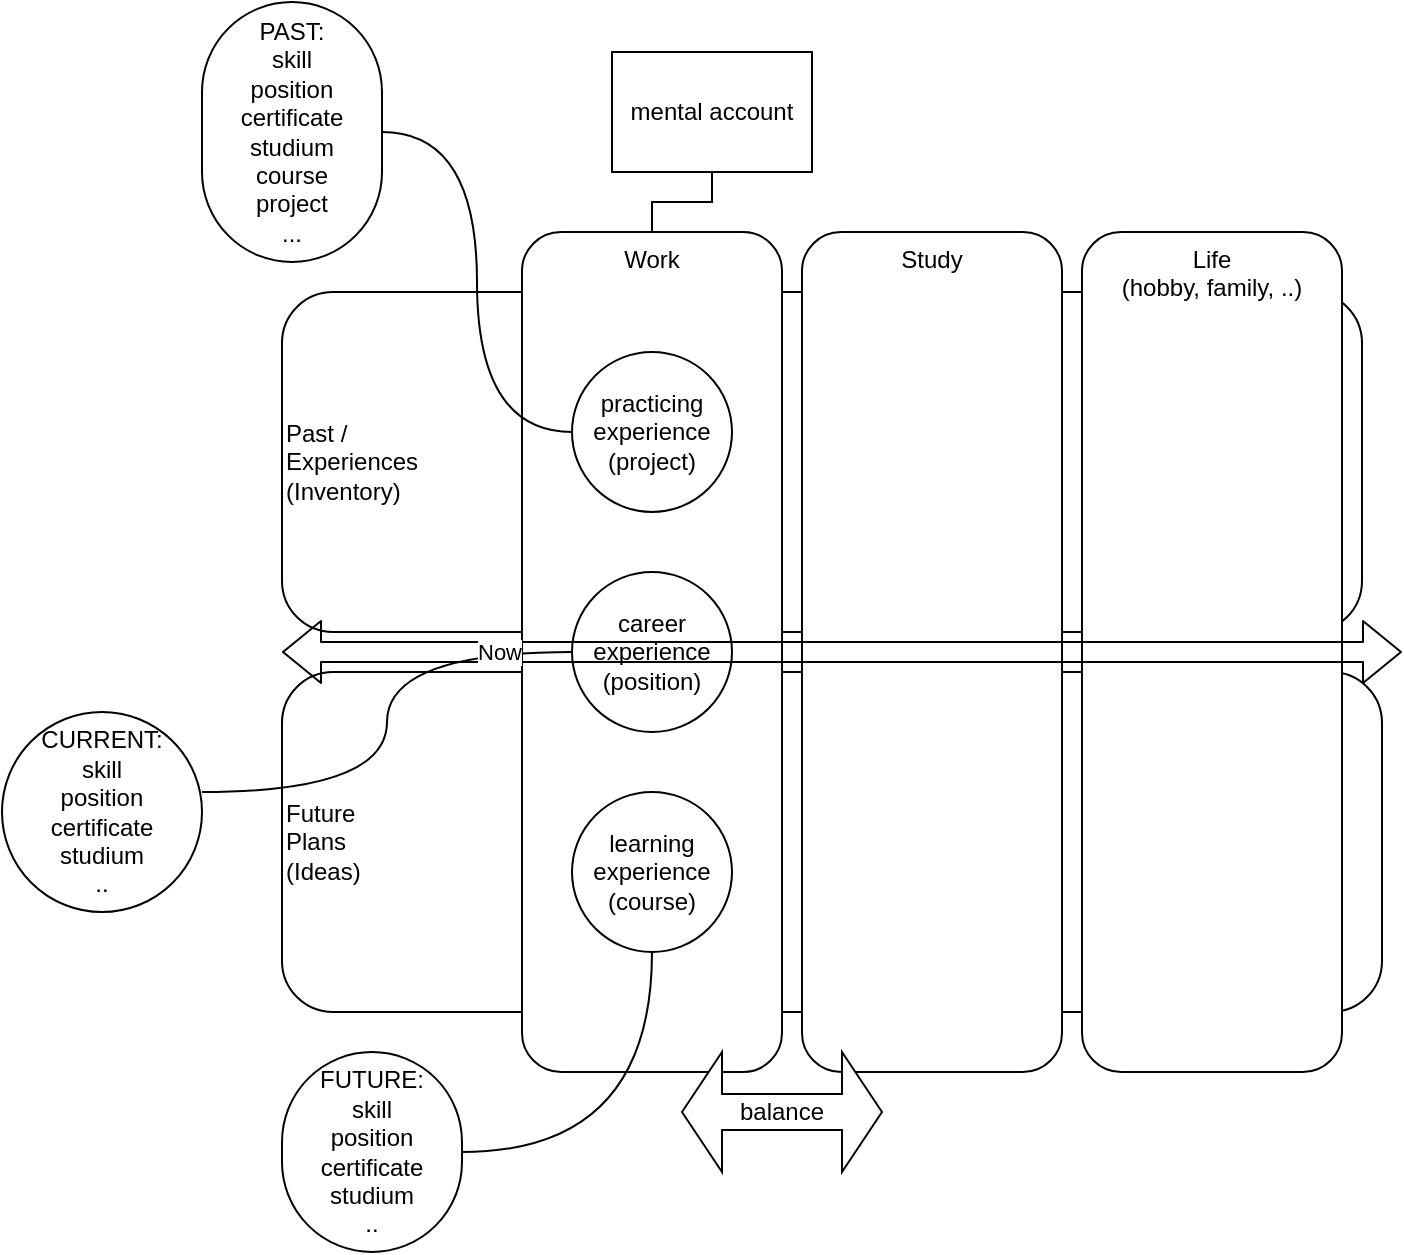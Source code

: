 <mxfile version="13.4.5" type="device"><diagram id="iSd0ANo6OT04mT_GWBm-" name="Page-1"><mxGraphModel dx="1092" dy="816" grid="1" gridSize="10" guides="1" tooltips="1" connect="1" arrows="1" fold="1" page="1" pageScale="1" pageWidth="827" pageHeight="1169" math="0" shadow="0"><root><mxCell id="0"/><mxCell id="1" parent="0"/><mxCell id="_wqP9k3UtfXgOjQZobHE-1" value="Past /&lt;br&gt;Experiences&lt;br&gt;(Inventory)" style="rounded=1;whiteSpace=wrap;html=1;align=left;" vertex="1" parent="1"><mxGeometry x="210" y="270" width="540" height="170" as="geometry"/></mxCell><mxCell id="_wqP9k3UtfXgOjQZobHE-2" value="Future&lt;br&gt;Plans&lt;br&gt;(Ideas)" style="rounded=1;whiteSpace=wrap;html=1;align=left;" vertex="1" parent="1"><mxGeometry x="210" y="460" width="550" height="170" as="geometry"/></mxCell><mxCell id="_wqP9k3UtfXgOjQZobHE-3" value="Study" style="rounded=1;whiteSpace=wrap;html=1;verticalAlign=top;" vertex="1" parent="1"><mxGeometry x="470" y="240" width="130" height="420" as="geometry"/></mxCell><mxCell id="_wqP9k3UtfXgOjQZobHE-4" value="Work" style="rounded=1;whiteSpace=wrap;html=1;verticalAlign=top;" vertex="1" parent="1"><mxGeometry x="330" y="240" width="130" height="420" as="geometry"/></mxCell><mxCell id="_wqP9k3UtfXgOjQZobHE-5" value="practicing&lt;br&gt;experience&lt;br&gt;(project)" style="ellipse;whiteSpace=wrap;html=1;aspect=fixed;align=center;" vertex="1" parent="1"><mxGeometry x="355" y="300" width="80" height="80" as="geometry"/></mxCell><mxCell id="_wqP9k3UtfXgOjQZobHE-6" value="learning&lt;br&gt;experience&lt;br&gt;(course)" style="ellipse;whiteSpace=wrap;html=1;aspect=fixed;align=center;" vertex="1" parent="1"><mxGeometry x="355" y="520" width="80" height="80" as="geometry"/></mxCell><mxCell id="_wqP9k3UtfXgOjQZobHE-10" value="career&lt;br&gt;experience&lt;br&gt;(position)" style="ellipse;whiteSpace=wrap;html=1;aspect=fixed;align=center;" vertex="1" parent="1"><mxGeometry x="355" y="410" width="80" height="80" as="geometry"/></mxCell><mxCell id="_wqP9k3UtfXgOjQZobHE-13" value="balance" style="shape=doubleArrow;whiteSpace=wrap;html=1;align=center;" vertex="1" parent="1"><mxGeometry x="410" y="650" width="100" height="60" as="geometry"/></mxCell><mxCell id="_wqP9k3UtfXgOjQZobHE-31" style="edgeStyle=orthogonalEdgeStyle;curved=1;rounded=0;orthogonalLoop=1;jettySize=auto;html=1;entryX=0;entryY=0.5;entryDx=0;entryDy=0;endArrow=none;endFill=0;align=left;" edge="1" parent="1" source="_wqP9k3UtfXgOjQZobHE-16" target="_wqP9k3UtfXgOjQZobHE-5"><mxGeometry relative="1" as="geometry"/></mxCell><mxCell id="_wqP9k3UtfXgOjQZobHE-16" value="PAST:&lt;br&gt;skill&lt;br&gt;position&lt;br&gt;certificate&lt;br&gt;studium&lt;br&gt;course&lt;br&gt;project&lt;br&gt;..." style="whiteSpace=wrap;html=1;rounded=1;arcSize=50;align=center;verticalAlign=middle;strokeWidth=1;autosize=1;spacing=4;treeFolding=1;treeMoving=1;newEdgeStyle={&quot;edgeStyle&quot;:&quot;entityRelationEdgeStyle&quot;,&quot;startArrow&quot;:&quot;none&quot;,&quot;endArrow&quot;:&quot;none&quot;,&quot;segment&quot;:10,&quot;curved&quot;:1};" vertex="1" parent="1"><mxGeometry x="170" y="125" width="90" height="130" as="geometry"/></mxCell><mxCell id="_wqP9k3UtfXgOjQZobHE-23" style="edgeStyle=orthogonalEdgeStyle;rounded=0;orthogonalLoop=1;jettySize=auto;html=1;exitX=1;exitY=0.4;exitDx=0;exitDy=0;align=left;curved=1;endArrow=none;endFill=0;entryX=0;entryY=0.5;entryDx=0;entryDy=0;exitPerimeter=0;" edge="1" parent="1" source="_wqP9k3UtfXgOjQZobHE-22" target="_wqP9k3UtfXgOjQZobHE-10"><mxGeometry relative="1" as="geometry"/></mxCell><mxCell id="_wqP9k3UtfXgOjQZobHE-22" value="CURRENT:&lt;br&gt;skill&lt;br&gt;position&lt;br&gt;certificate&lt;br&gt;studium&lt;br&gt;.." style="whiteSpace=wrap;html=1;rounded=1;arcSize=50;align=center;verticalAlign=middle;strokeWidth=1;autosize=1;spacing=4;treeFolding=1;treeMoving=1;newEdgeStyle={&quot;edgeStyle&quot;:&quot;entityRelationEdgeStyle&quot;,&quot;startArrow&quot;:&quot;none&quot;,&quot;endArrow&quot;:&quot;none&quot;,&quot;segment&quot;:10,&quot;curved&quot;:1};" vertex="1" parent="1"><mxGeometry x="70" y="480" width="100" height="100" as="geometry"/></mxCell><mxCell id="_wqP9k3UtfXgOjQZobHE-27" style="edgeStyle=orthogonalEdgeStyle;curved=1;rounded=0;orthogonalLoop=1;jettySize=auto;html=1;endArrow=none;endFill=0;align=left;" edge="1" parent="1" source="_wqP9k3UtfXgOjQZobHE-26" target="_wqP9k3UtfXgOjQZobHE-6"><mxGeometry relative="1" as="geometry"/></mxCell><mxCell id="_wqP9k3UtfXgOjQZobHE-26" value="FUTURE:&lt;br&gt;skill&lt;br&gt;position&lt;br&gt;certificate&lt;br&gt;studium&lt;br&gt;.." style="whiteSpace=wrap;html=1;rounded=1;arcSize=50;align=center;verticalAlign=middle;strokeWidth=1;autosize=1;spacing=4;treeFolding=1;treeMoving=1;newEdgeStyle={&quot;edgeStyle&quot;:&quot;entityRelationEdgeStyle&quot;,&quot;startArrow&quot;:&quot;none&quot;,&quot;endArrow&quot;:&quot;none&quot;,&quot;segment&quot;:10,&quot;curved&quot;:1};" vertex="1" parent="1"><mxGeometry x="210" y="650" width="90" height="100" as="geometry"/></mxCell><mxCell id="_wqP9k3UtfXgOjQZobHE-32" value="mental account" style="whiteSpace=wrap;html=1;align=center;verticalAlign=middle;treeFolding=1;treeMoving=1;newEdgeStyle={&quot;edgeStyle&quot;:&quot;elbowEdgeStyle&quot;,&quot;startArrow&quot;:&quot;none&quot;,&quot;endArrow&quot;:&quot;none&quot;};" vertex="1" parent="1"><mxGeometry x="375" y="150" width="100" height="60" as="geometry"/></mxCell><mxCell id="_wqP9k3UtfXgOjQZobHE-33" value="" style="edgeStyle=elbowEdgeStyle;elbow=vertical;startArrow=none;endArrow=none;rounded=0;align=left;exitX=0.5;exitY=0;exitDx=0;exitDy=0;" edge="1" target="_wqP9k3UtfXgOjQZobHE-32" parent="1" source="_wqP9k3UtfXgOjQZobHE-4"><mxGeometry relative="1" as="geometry"><mxPoint x="355" y="110" as="sourcePoint"/></mxGeometry></mxCell><mxCell id="_wqP9k3UtfXgOjQZobHE-34" value="Life&lt;br&gt;(hobby, family, ..)" style="rounded=1;whiteSpace=wrap;html=1;verticalAlign=top;" vertex="1" parent="1"><mxGeometry x="610" y="240" width="130" height="420" as="geometry"/></mxCell><mxCell id="_wqP9k3UtfXgOjQZobHE-7" value="" style="shape=flexArrow;endArrow=classic;startArrow=classic;html=1;align=left;" edge="1" parent="1"><mxGeometry width="50" height="50" relative="1" as="geometry"><mxPoint x="210" y="450" as="sourcePoint"/><mxPoint x="770" y="450" as="targetPoint"/></mxGeometry></mxCell><mxCell id="_wqP9k3UtfXgOjQZobHE-8" value="Now" style="edgeLabel;html=1;align=left;verticalAlign=middle;resizable=0;points=[];" vertex="1" connectable="0" parent="_wqP9k3UtfXgOjQZobHE-7"><mxGeometry x="-0.144" y="-2" relative="1" as="geometry"><mxPoint x="-144" y="-2" as="offset"/></mxGeometry></mxCell></root></mxGraphModel></diagram></mxfile>